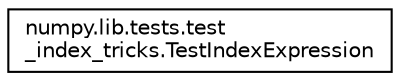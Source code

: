 digraph "Graphical Class Hierarchy"
{
 // LATEX_PDF_SIZE
  edge [fontname="Helvetica",fontsize="10",labelfontname="Helvetica",labelfontsize="10"];
  node [fontname="Helvetica",fontsize="10",shape=record];
  rankdir="LR";
  Node0 [label="numpy.lib.tests.test\l_index_tricks.TestIndexExpression",height=0.2,width=0.4,color="black", fillcolor="white", style="filled",URL="$classnumpy_1_1lib_1_1tests_1_1test__index__tricks_1_1TestIndexExpression.html",tooltip=" "];
}
